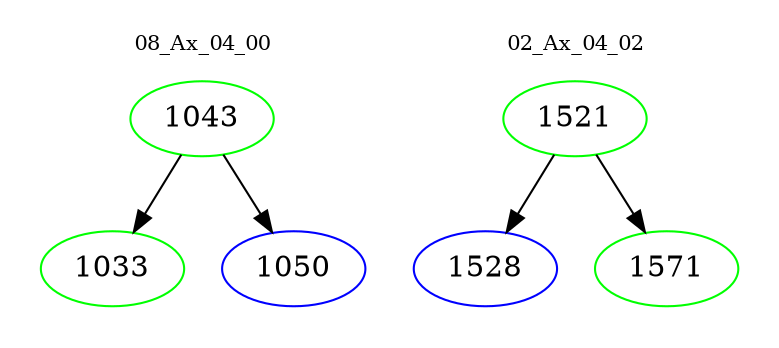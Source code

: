digraph{
subgraph cluster_0 {
color = white
label = "08_Ax_04_00";
fontsize=10;
T0_1043 [label="1043", color="green"]
T0_1043 -> T0_1033 [color="black"]
T0_1033 [label="1033", color="green"]
T0_1043 -> T0_1050 [color="black"]
T0_1050 [label="1050", color="blue"]
}
subgraph cluster_1 {
color = white
label = "02_Ax_04_02";
fontsize=10;
T1_1521 [label="1521", color="green"]
T1_1521 -> T1_1528 [color="black"]
T1_1528 [label="1528", color="blue"]
T1_1521 -> T1_1571 [color="black"]
T1_1571 [label="1571", color="green"]
}
}

